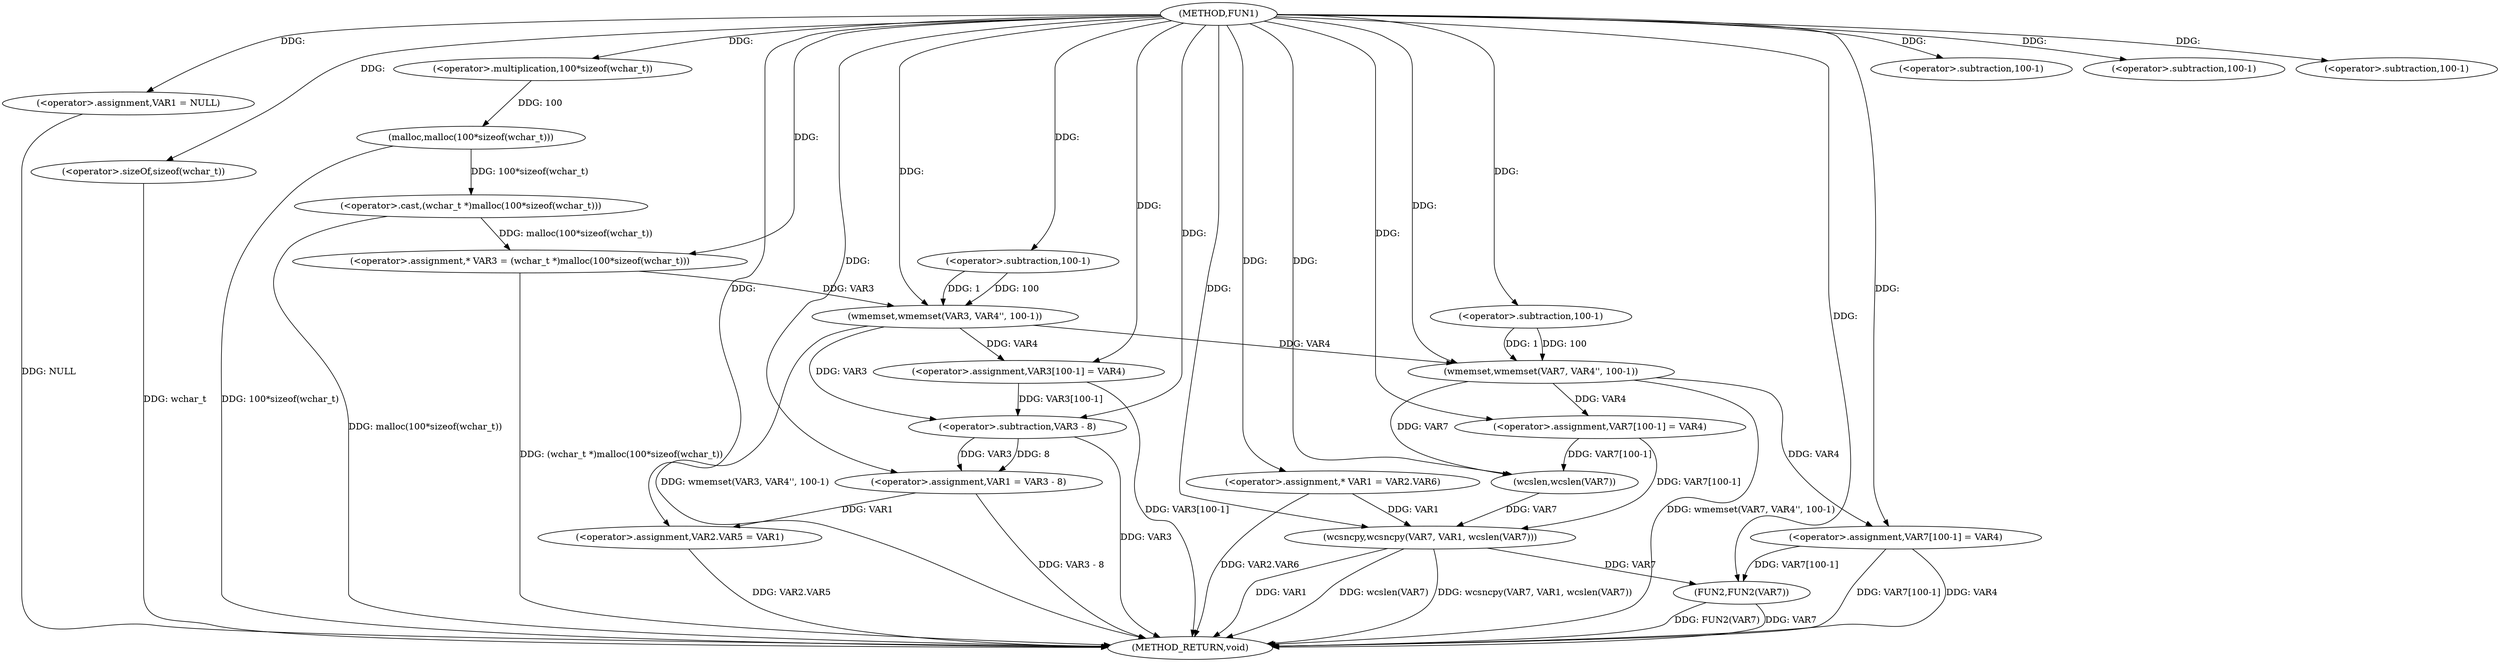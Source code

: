 digraph FUN1 {  
"1000100" [label = "(METHOD,FUN1)" ]
"1000177" [label = "(METHOD_RETURN,void)" ]
"1000104" [label = "(<operator>.assignment,VAR1 = NULL)" ]
"1000109" [label = "(<operator>.assignment,* VAR3 = (wchar_t *)malloc(100*sizeof(wchar_t)))" ]
"1000111" [label = "(<operator>.cast,(wchar_t *)malloc(100*sizeof(wchar_t)))" ]
"1000113" [label = "(malloc,malloc(100*sizeof(wchar_t)))" ]
"1000114" [label = "(<operator>.multiplication,100*sizeof(wchar_t))" ]
"1000116" [label = "(<operator>.sizeOf,sizeof(wchar_t))" ]
"1000118" [label = "(wmemset,wmemset(VAR3, VAR4'', 100-1))" ]
"1000121" [label = "(<operator>.subtraction,100-1)" ]
"1000124" [label = "(<operator>.assignment,VAR3[100-1] = VAR4)" ]
"1000127" [label = "(<operator>.subtraction,100-1)" ]
"1000131" [label = "(<operator>.assignment,VAR1 = VAR3 - 8)" ]
"1000133" [label = "(<operator>.subtraction,VAR3 - 8)" ]
"1000136" [label = "(<operator>.assignment,VAR2.VAR5 = VAR1)" ]
"1000143" [label = "(<operator>.assignment,* VAR1 = VAR2.VAR6)" ]
"1000150" [label = "(wmemset,wmemset(VAR7, VAR4'', 100-1))" ]
"1000153" [label = "(<operator>.subtraction,100-1)" ]
"1000156" [label = "(<operator>.assignment,VAR7[100-1] = VAR4)" ]
"1000159" [label = "(<operator>.subtraction,100-1)" ]
"1000163" [label = "(wcsncpy,wcsncpy(VAR7, VAR1, wcslen(VAR7)))" ]
"1000166" [label = "(wcslen,wcslen(VAR7))" ]
"1000168" [label = "(<operator>.assignment,VAR7[100-1] = VAR4)" ]
"1000171" [label = "(<operator>.subtraction,100-1)" ]
"1000175" [label = "(FUN2,FUN2(VAR7))" ]
  "1000116" -> "1000177"  [ label = "DDG: wchar_t"] 
  "1000124" -> "1000177"  [ label = "DDG: VAR3[100-1]"] 
  "1000168" -> "1000177"  [ label = "DDG: VAR7[100-1]"] 
  "1000113" -> "1000177"  [ label = "DDG: 100*sizeof(wchar_t)"] 
  "1000163" -> "1000177"  [ label = "DDG: wcslen(VAR7)"] 
  "1000133" -> "1000177"  [ label = "DDG: VAR3"] 
  "1000175" -> "1000177"  [ label = "DDG: VAR7"] 
  "1000118" -> "1000177"  [ label = "DDG: wmemset(VAR3, VAR4'', 100-1)"] 
  "1000131" -> "1000177"  [ label = "DDG: VAR3 - 8"] 
  "1000111" -> "1000177"  [ label = "DDG: malloc(100*sizeof(wchar_t))"] 
  "1000150" -> "1000177"  [ label = "DDG: wmemset(VAR7, VAR4'', 100-1)"] 
  "1000163" -> "1000177"  [ label = "DDG: wcsncpy(VAR7, VAR1, wcslen(VAR7))"] 
  "1000143" -> "1000177"  [ label = "DDG: VAR2.VAR6"] 
  "1000109" -> "1000177"  [ label = "DDG: (wchar_t *)malloc(100*sizeof(wchar_t))"] 
  "1000168" -> "1000177"  [ label = "DDG: VAR4"] 
  "1000136" -> "1000177"  [ label = "DDG: VAR2.VAR5"] 
  "1000104" -> "1000177"  [ label = "DDG: NULL"] 
  "1000175" -> "1000177"  [ label = "DDG: FUN2(VAR7)"] 
  "1000163" -> "1000177"  [ label = "DDG: VAR1"] 
  "1000100" -> "1000104"  [ label = "DDG: "] 
  "1000111" -> "1000109"  [ label = "DDG: malloc(100*sizeof(wchar_t))"] 
  "1000100" -> "1000109"  [ label = "DDG: "] 
  "1000113" -> "1000111"  [ label = "DDG: 100*sizeof(wchar_t)"] 
  "1000114" -> "1000113"  [ label = "DDG: 100"] 
  "1000100" -> "1000114"  [ label = "DDG: "] 
  "1000100" -> "1000116"  [ label = "DDG: "] 
  "1000109" -> "1000118"  [ label = "DDG: VAR3"] 
  "1000100" -> "1000118"  [ label = "DDG: "] 
  "1000121" -> "1000118"  [ label = "DDG: 100"] 
  "1000121" -> "1000118"  [ label = "DDG: 1"] 
  "1000100" -> "1000121"  [ label = "DDG: "] 
  "1000118" -> "1000124"  [ label = "DDG: VAR4"] 
  "1000100" -> "1000124"  [ label = "DDG: "] 
  "1000100" -> "1000127"  [ label = "DDG: "] 
  "1000133" -> "1000131"  [ label = "DDG: VAR3"] 
  "1000133" -> "1000131"  [ label = "DDG: 8"] 
  "1000100" -> "1000131"  [ label = "DDG: "] 
  "1000124" -> "1000133"  [ label = "DDG: VAR3[100-1]"] 
  "1000118" -> "1000133"  [ label = "DDG: VAR3"] 
  "1000100" -> "1000133"  [ label = "DDG: "] 
  "1000131" -> "1000136"  [ label = "DDG: VAR1"] 
  "1000100" -> "1000136"  [ label = "DDG: "] 
  "1000100" -> "1000143"  [ label = "DDG: "] 
  "1000100" -> "1000150"  [ label = "DDG: "] 
  "1000118" -> "1000150"  [ label = "DDG: VAR4"] 
  "1000153" -> "1000150"  [ label = "DDG: 100"] 
  "1000153" -> "1000150"  [ label = "DDG: 1"] 
  "1000100" -> "1000153"  [ label = "DDG: "] 
  "1000150" -> "1000156"  [ label = "DDG: VAR4"] 
  "1000100" -> "1000156"  [ label = "DDG: "] 
  "1000100" -> "1000159"  [ label = "DDG: "] 
  "1000156" -> "1000163"  [ label = "DDG: VAR7[100-1]"] 
  "1000166" -> "1000163"  [ label = "DDG: VAR7"] 
  "1000100" -> "1000163"  [ label = "DDG: "] 
  "1000143" -> "1000163"  [ label = "DDG: VAR1"] 
  "1000150" -> "1000166"  [ label = "DDG: VAR7"] 
  "1000156" -> "1000166"  [ label = "DDG: VAR7[100-1]"] 
  "1000100" -> "1000166"  [ label = "DDG: "] 
  "1000100" -> "1000168"  [ label = "DDG: "] 
  "1000150" -> "1000168"  [ label = "DDG: VAR4"] 
  "1000100" -> "1000171"  [ label = "DDG: "] 
  "1000163" -> "1000175"  [ label = "DDG: VAR7"] 
  "1000168" -> "1000175"  [ label = "DDG: VAR7[100-1]"] 
  "1000100" -> "1000175"  [ label = "DDG: "] 
}
